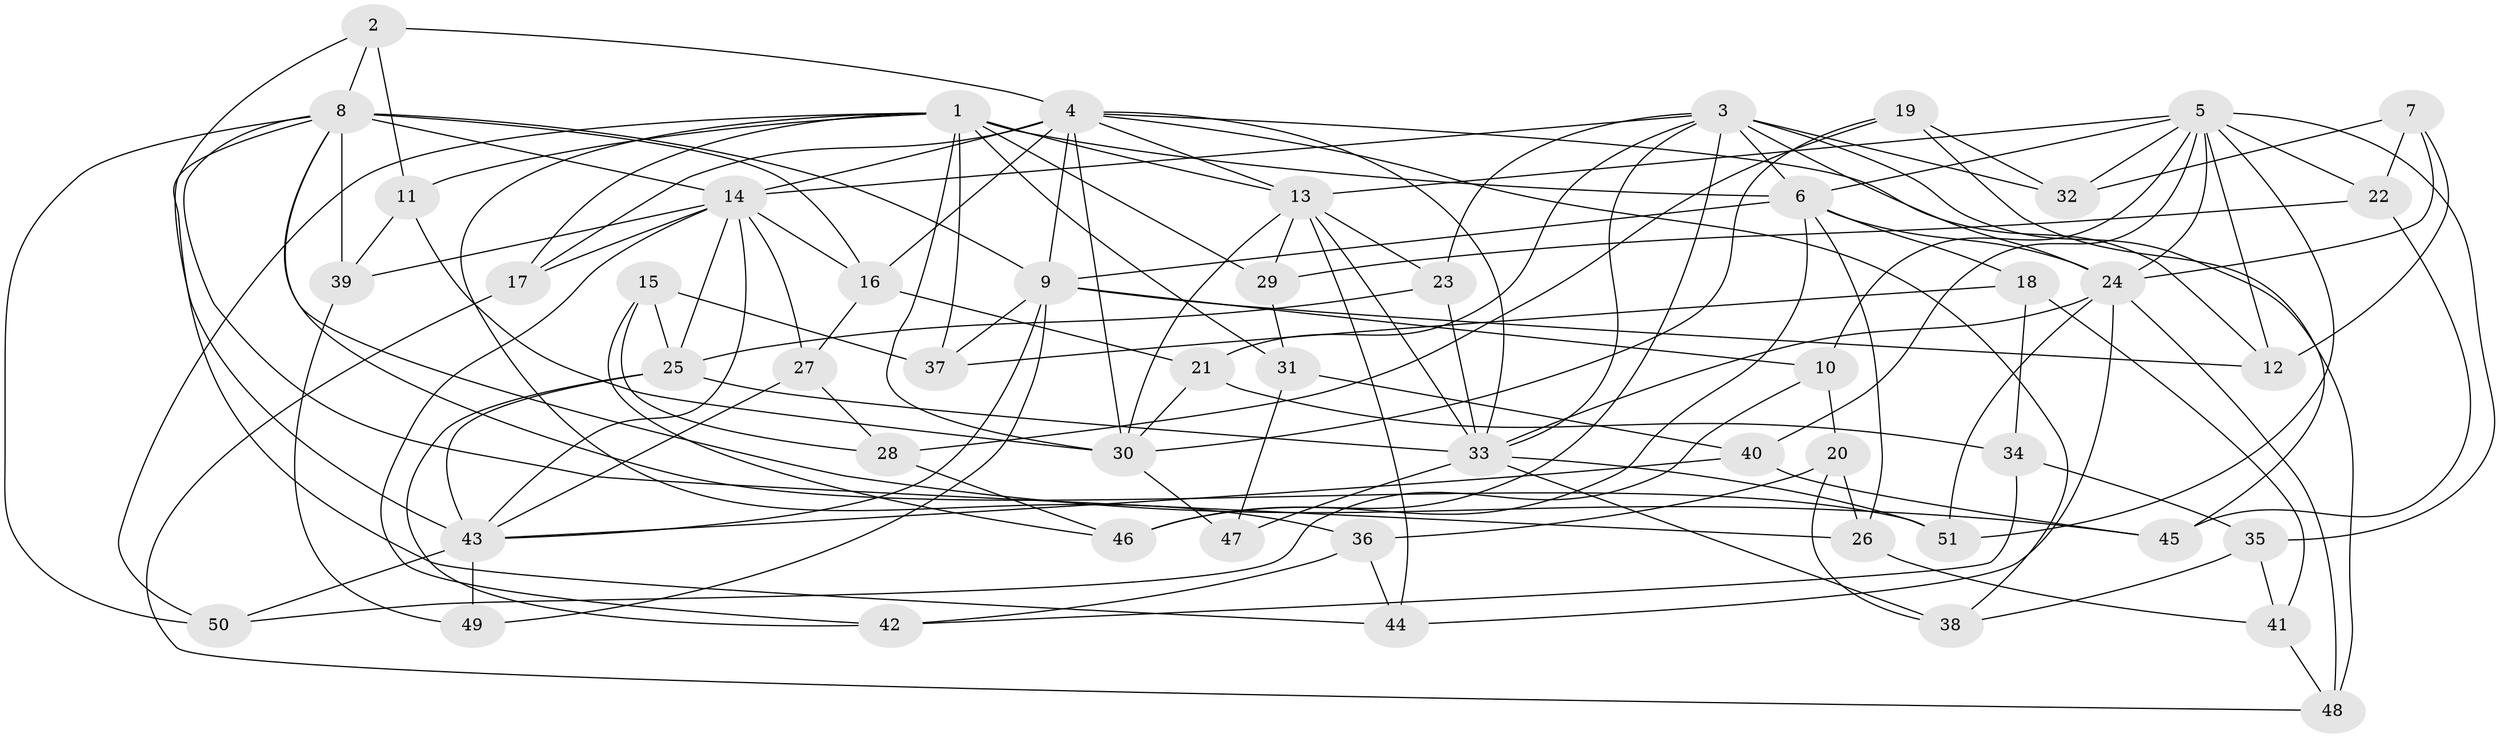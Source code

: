 // original degree distribution, {4: 1.0}
// Generated by graph-tools (version 1.1) at 2025/37/03/09/25 02:37:58]
// undirected, 51 vertices, 134 edges
graph export_dot {
graph [start="1"]
  node [color=gray90,style=filled];
  1;
  2;
  3;
  4;
  5;
  6;
  7;
  8;
  9;
  10;
  11;
  12;
  13;
  14;
  15;
  16;
  17;
  18;
  19;
  20;
  21;
  22;
  23;
  24;
  25;
  26;
  27;
  28;
  29;
  30;
  31;
  32;
  33;
  34;
  35;
  36;
  37;
  38;
  39;
  40;
  41;
  42;
  43;
  44;
  45;
  46;
  47;
  48;
  49;
  50;
  51;
  1 -- 6 [weight=2.0];
  1 -- 11 [weight=1.0];
  1 -- 13 [weight=1.0];
  1 -- 17 [weight=1.0];
  1 -- 29 [weight=1.0];
  1 -- 30 [weight=2.0];
  1 -- 31 [weight=1.0];
  1 -- 36 [weight=1.0];
  1 -- 37 [weight=1.0];
  1 -- 50 [weight=1.0];
  2 -- 4 [weight=1.0];
  2 -- 8 [weight=1.0];
  2 -- 11 [weight=1.0];
  2 -- 43 [weight=1.0];
  3 -- 6 [weight=1.0];
  3 -- 14 [weight=2.0];
  3 -- 21 [weight=1.0];
  3 -- 23 [weight=1.0];
  3 -- 24 [weight=3.0];
  3 -- 32 [weight=1.0];
  3 -- 33 [weight=1.0];
  3 -- 46 [weight=1.0];
  3 -- 48 [weight=1.0];
  4 -- 9 [weight=2.0];
  4 -- 12 [weight=1.0];
  4 -- 13 [weight=1.0];
  4 -- 14 [weight=1.0];
  4 -- 16 [weight=2.0];
  4 -- 17 [weight=1.0];
  4 -- 30 [weight=1.0];
  4 -- 33 [weight=1.0];
  4 -- 38 [weight=1.0];
  5 -- 6 [weight=1.0];
  5 -- 10 [weight=1.0];
  5 -- 12 [weight=1.0];
  5 -- 13 [weight=1.0];
  5 -- 22 [weight=1.0];
  5 -- 24 [weight=1.0];
  5 -- 32 [weight=1.0];
  5 -- 35 [weight=1.0];
  5 -- 40 [weight=1.0];
  5 -- 51 [weight=1.0];
  6 -- 9 [weight=1.0];
  6 -- 18 [weight=1.0];
  6 -- 24 [weight=2.0];
  6 -- 26 [weight=1.0];
  6 -- 46 [weight=1.0];
  7 -- 12 [weight=1.0];
  7 -- 22 [weight=1.0];
  7 -- 24 [weight=1.0];
  7 -- 32 [weight=1.0];
  8 -- 9 [weight=3.0];
  8 -- 14 [weight=1.0];
  8 -- 16 [weight=1.0];
  8 -- 26 [weight=1.0];
  8 -- 39 [weight=1.0];
  8 -- 44 [weight=1.0];
  8 -- 45 [weight=1.0];
  8 -- 50 [weight=1.0];
  8 -- 51 [weight=1.0];
  9 -- 10 [weight=1.0];
  9 -- 12 [weight=1.0];
  9 -- 37 [weight=1.0];
  9 -- 43 [weight=2.0];
  9 -- 49 [weight=1.0];
  10 -- 20 [weight=1.0];
  10 -- 50 [weight=1.0];
  11 -- 30 [weight=1.0];
  11 -- 39 [weight=1.0];
  13 -- 23 [weight=1.0];
  13 -- 29 [weight=1.0];
  13 -- 30 [weight=1.0];
  13 -- 33 [weight=1.0];
  13 -- 44 [weight=1.0];
  14 -- 16 [weight=1.0];
  14 -- 17 [weight=1.0];
  14 -- 25 [weight=1.0];
  14 -- 27 [weight=1.0];
  14 -- 39 [weight=1.0];
  14 -- 42 [weight=1.0];
  14 -- 43 [weight=2.0];
  15 -- 25 [weight=1.0];
  15 -- 28 [weight=1.0];
  15 -- 37 [weight=1.0];
  15 -- 46 [weight=1.0];
  16 -- 21 [weight=1.0];
  16 -- 27 [weight=1.0];
  17 -- 48 [weight=1.0];
  18 -- 34 [weight=1.0];
  18 -- 37 [weight=1.0];
  18 -- 41 [weight=1.0];
  19 -- 28 [weight=1.0];
  19 -- 30 [weight=1.0];
  19 -- 32 [weight=1.0];
  19 -- 45 [weight=1.0];
  20 -- 26 [weight=1.0];
  20 -- 36 [weight=1.0];
  20 -- 38 [weight=1.0];
  21 -- 30 [weight=1.0];
  21 -- 34 [weight=1.0];
  22 -- 29 [weight=1.0];
  22 -- 45 [weight=1.0];
  23 -- 25 [weight=1.0];
  23 -- 33 [weight=1.0];
  24 -- 33 [weight=2.0];
  24 -- 44 [weight=1.0];
  24 -- 48 [weight=1.0];
  24 -- 51 [weight=1.0];
  25 -- 33 [weight=2.0];
  25 -- 42 [weight=1.0];
  25 -- 43 [weight=2.0];
  26 -- 41 [weight=1.0];
  27 -- 28 [weight=1.0];
  27 -- 43 [weight=1.0];
  28 -- 46 [weight=1.0];
  29 -- 31 [weight=1.0];
  30 -- 47 [weight=1.0];
  31 -- 40 [weight=1.0];
  31 -- 47 [weight=1.0];
  33 -- 38 [weight=1.0];
  33 -- 47 [weight=2.0];
  33 -- 51 [weight=1.0];
  34 -- 35 [weight=1.0];
  34 -- 42 [weight=1.0];
  35 -- 38 [weight=1.0];
  35 -- 41 [weight=1.0];
  36 -- 42 [weight=1.0];
  36 -- 44 [weight=1.0];
  39 -- 49 [weight=1.0];
  40 -- 43 [weight=1.0];
  40 -- 45 [weight=1.0];
  41 -- 48 [weight=1.0];
  43 -- 49 [weight=2.0];
  43 -- 50 [weight=1.0];
}
